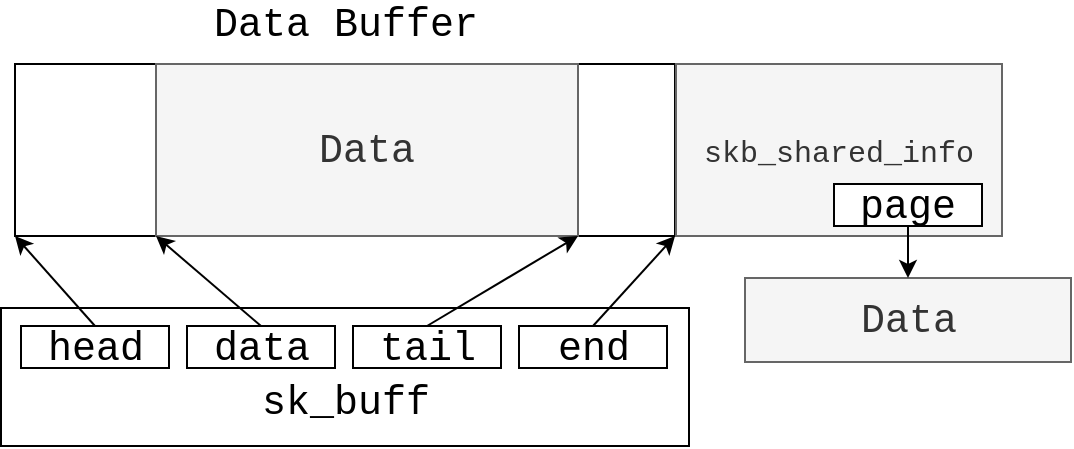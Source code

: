 <mxfile version="14.6.13" type="device"><diagram id="OIa4X5eFhku3GKCGKLNw" name="第 1 页"><mxGraphModel dx="1026" dy="594" grid="0" gridSize="10" guides="1" tooltips="1" connect="1" arrows="1" fold="1" page="0" pageScale="1" pageWidth="827" pageHeight="1169" math="0" shadow="0"><root><mxCell id="0"/><mxCell id="1" parent="0"/><mxCell id="TAgISmvcyrzDDRIpLUN--1" value="&lt;font style=&quot;font-size: 20px&quot;&gt;&lt;br&gt;sk_buff&lt;/font&gt;" style="rounded=0;whiteSpace=wrap;html=1;fontFamily=Courier New;" parent="1" vertex="1"><mxGeometry x="157.5" y="365" width="344" height="69" as="geometry"/></mxCell><mxCell id="TAgISmvcyrzDDRIpLUN--2" value="" style="rounded=0;whiteSpace=wrap;html=1;fontFamily=Courier New;" parent="1" vertex="1"><mxGeometry x="164.5" y="243" width="330" height="86" as="geometry"/></mxCell><mxCell id="TAgISmvcyrzDDRIpLUN--3" value="Data" style="rounded=0;whiteSpace=wrap;html=1;fillColor=#f5f5f5;strokeColor=#666666;fontColor=#333333;fontFamily=Courier New;fontSize=20;" parent="1" vertex="1"><mxGeometry x="235" y="243" width="211" height="86" as="geometry"/></mxCell><mxCell id="TAgISmvcyrzDDRIpLUN--5" value="" style="endArrow=classic;html=1;fontFamily=Courier New;fontSize=20;exitX=0.5;exitY=0;exitDx=0;exitDy=0;entryX=0;entryY=1;entryDx=0;entryDy=0;" parent="1" source="TAgISmvcyrzDDRIpLUN--6" target="TAgISmvcyrzDDRIpLUN--2" edge="1"><mxGeometry width="50" height="50" relative="1" as="geometry"><mxPoint x="451" y="422" as="sourcePoint"/><mxPoint x="438" y="384" as="targetPoint"/></mxGeometry></mxCell><mxCell id="TAgISmvcyrzDDRIpLUN--6" value="&lt;font style=&quot;font-size: 20px&quot;&gt;head&lt;/font&gt;" style="rounded=0;whiteSpace=wrap;html=1;fontFamily=Courier New;" parent="1" vertex="1"><mxGeometry x="167.5" y="374" width="74" height="21" as="geometry"/></mxCell><mxCell id="TAgISmvcyrzDDRIpLUN--7" value="&lt;font style=&quot;font-size: 20px&quot;&gt;data&lt;/font&gt;" style="rounded=0;whiteSpace=wrap;html=1;fontFamily=Courier New;" parent="1" vertex="1"><mxGeometry x="250.5" y="374" width="74" height="21" as="geometry"/></mxCell><mxCell id="TAgISmvcyrzDDRIpLUN--8" value="&lt;font style=&quot;font-size: 20px&quot;&gt;end&lt;/font&gt;" style="rounded=0;whiteSpace=wrap;html=1;fontFamily=Courier New;" parent="1" vertex="1"><mxGeometry x="416.5" y="374" width="74" height="21" as="geometry"/></mxCell><mxCell id="TAgISmvcyrzDDRIpLUN--9" value="&lt;font style=&quot;font-size: 20px&quot;&gt;tail&lt;/font&gt;" style="rounded=0;whiteSpace=wrap;html=1;fontFamily=Courier New;" parent="1" vertex="1"><mxGeometry x="333.5" y="374" width="74" height="21" as="geometry"/></mxCell><mxCell id="TAgISmvcyrzDDRIpLUN--10" value="" style="endArrow=classic;html=1;fontFamily=Courier New;fontSize=20;exitX=0.5;exitY=0;exitDx=0;exitDy=0;entryX=0;entryY=1;entryDx=0;entryDy=0;" parent="1" source="TAgISmvcyrzDDRIpLUN--7" target="TAgISmvcyrzDDRIpLUN--3" edge="1"><mxGeometry width="50" height="50" relative="1" as="geometry"><mxPoint x="231" y="433" as="sourcePoint"/><mxPoint x="163.5" y="340" as="targetPoint"/></mxGeometry></mxCell><mxCell id="TAgISmvcyrzDDRIpLUN--11" value="" style="endArrow=classic;html=1;fontFamily=Courier New;fontSize=20;exitX=0.5;exitY=0;exitDx=0;exitDy=0;entryX=1;entryY=1;entryDx=0;entryDy=0;" parent="1" source="TAgISmvcyrzDDRIpLUN--9" target="TAgISmvcyrzDDRIpLUN--3" edge="1"><mxGeometry width="50" height="50" relative="1" as="geometry"><mxPoint x="314" y="385" as="sourcePoint"/><mxPoint x="234" y="340" as="targetPoint"/></mxGeometry></mxCell><mxCell id="TAgISmvcyrzDDRIpLUN--12" value="" style="endArrow=classic;html=1;fontFamily=Courier New;fontSize=20;exitX=0.5;exitY=0;exitDx=0;exitDy=0;entryX=1;entryY=1;entryDx=0;entryDy=0;" parent="1" source="TAgISmvcyrzDDRIpLUN--8" target="TAgISmvcyrzDDRIpLUN--2" edge="1"><mxGeometry width="50" height="50" relative="1" as="geometry"><mxPoint x="324" y="395" as="sourcePoint"/><mxPoint x="244" y="350" as="targetPoint"/></mxGeometry></mxCell><mxCell id="TAgISmvcyrzDDRIpLUN--13" value="Data Buffer" style="text;html=1;strokeColor=none;fillColor=none;align=center;verticalAlign=middle;whiteSpace=wrap;rounded=0;fontFamily=Courier New;fontSize=20;" parent="1" vertex="1"><mxGeometry x="256.5" y="213" width="146" height="20" as="geometry"/></mxCell><mxCell id="1Nw_yyWPiFitnGAHNRLq-1" value="&lt;font style=&quot;font-size: 15px&quot;&gt;skb_shared_info&lt;/font&gt;" style="rounded=0;whiteSpace=wrap;html=1;fillColor=#f5f5f5;strokeColor=#666666;fontColor=#333333;fontFamily=Courier New;fontSize=20;" vertex="1" parent="1"><mxGeometry x="495" y="243" width="163" height="86" as="geometry"/></mxCell><mxCell id="1Nw_yyWPiFitnGAHNRLq-2" value="Data" style="rounded=0;whiteSpace=wrap;html=1;fillColor=#f5f5f5;strokeColor=#666666;fontColor=#333333;fontFamily=Courier New;fontSize=20;" vertex="1" parent="1"><mxGeometry x="529.5" y="350" width="163" height="42" as="geometry"/></mxCell><mxCell id="1Nw_yyWPiFitnGAHNRLq-5" style="rounded=0;orthogonalLoop=1;jettySize=auto;html=1;entryX=0.5;entryY=0;entryDx=0;entryDy=0;exitX=0.5;exitY=1;exitDx=0;exitDy=0;" edge="1" parent="1" source="1Nw_yyWPiFitnGAHNRLq-3" target="1Nw_yyWPiFitnGAHNRLq-2"><mxGeometry relative="1" as="geometry"/></mxCell><mxCell id="1Nw_yyWPiFitnGAHNRLq-3" value="&lt;font style=&quot;font-size: 20px&quot;&gt;page&lt;/font&gt;" style="rounded=0;whiteSpace=wrap;html=1;fontFamily=Courier New;" vertex="1" parent="1"><mxGeometry x="574" y="303" width="74" height="21" as="geometry"/></mxCell></root></mxGraphModel></diagram></mxfile>